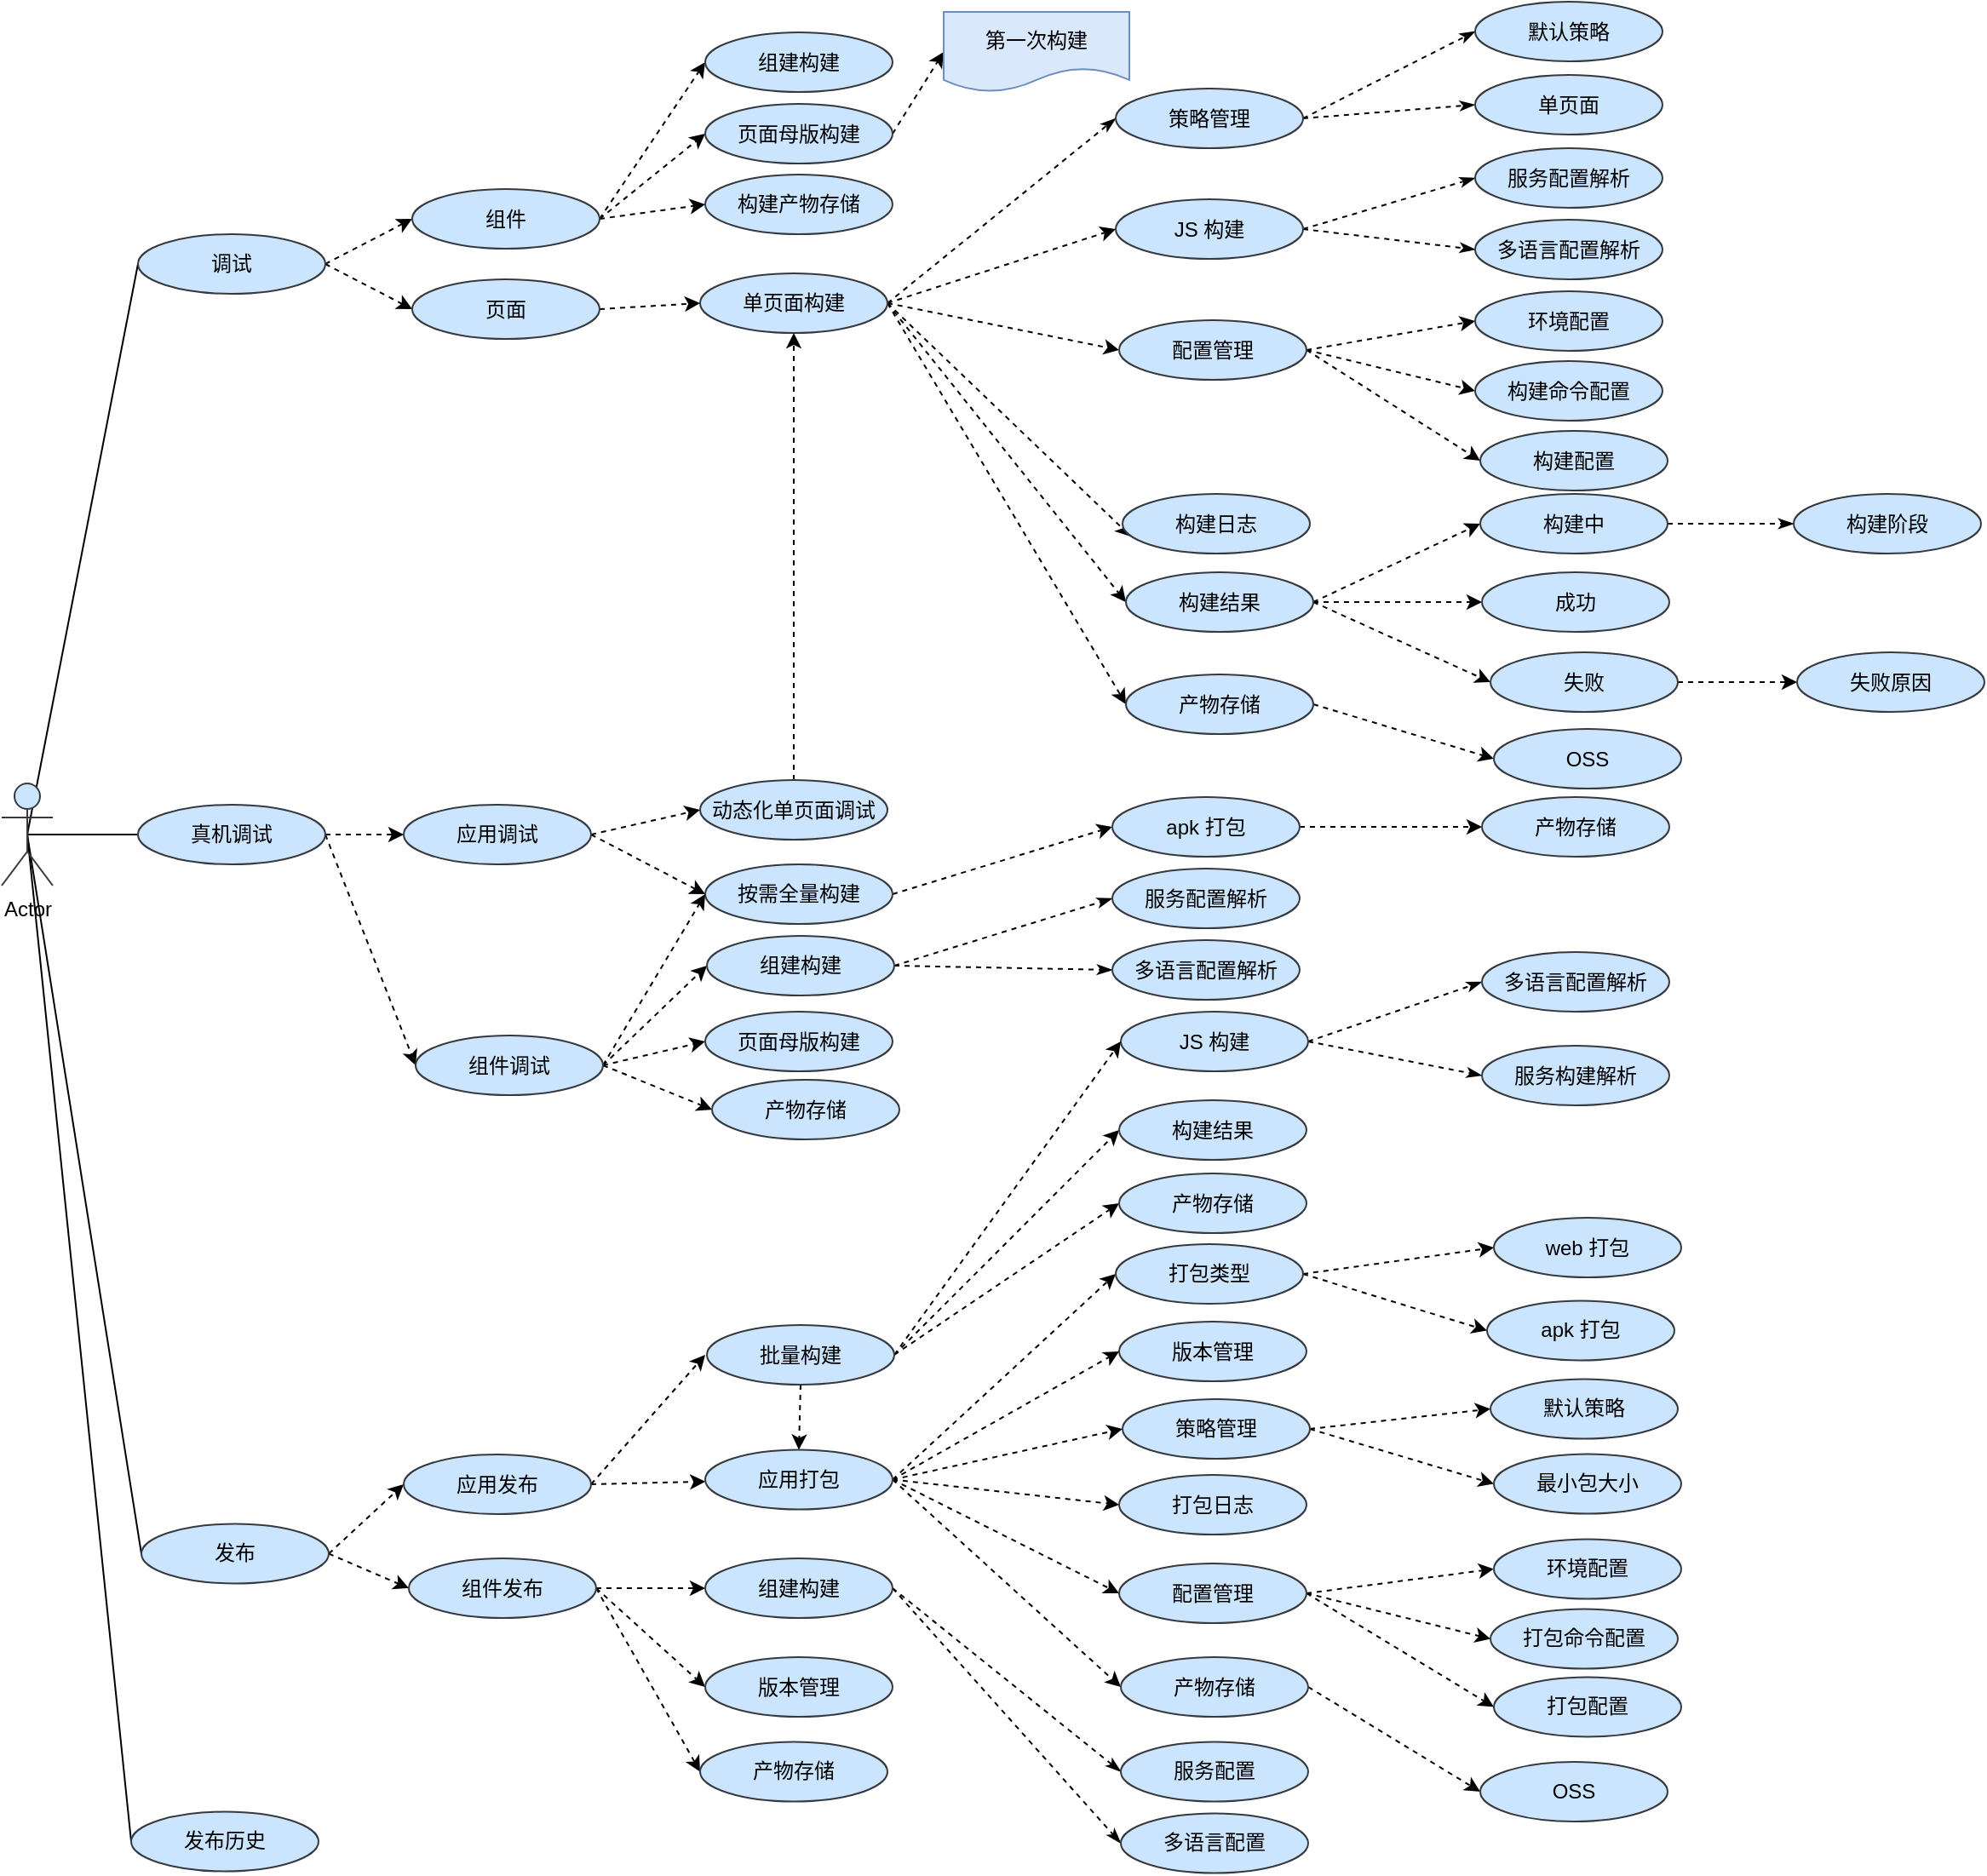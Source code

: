 <mxfile version="17.4.0" type="github"><diagram id="sBTsZtrUMH9tCvpC-zd2" name="Page-1"><mxGraphModel dx="2066" dy="1154" grid="1" gridSize="10" guides="1" tooltips="1" connect="1" arrows="1" fold="1" page="1" pageScale="1" pageWidth="2339" pageHeight="3300" math="0" shadow="0"><root><mxCell id="0"/><mxCell id="1" parent="0"/><mxCell id="zR7tav_z06zJbr-xWI6j-1" style="rounded=0;orthogonalLoop=1;jettySize=auto;html=1;exitX=0.5;exitY=0.5;exitDx=0;exitDy=0;exitPerimeter=0;entryX=0;entryY=0.5;entryDx=0;entryDy=0;endArrow=none;endFill=0;" edge="1" parent="1" source="zR7tav_z06zJbr-xWI6j-5" target="zR7tav_z06zJbr-xWI6j-8"><mxGeometry relative="1" as="geometry"/></mxCell><mxCell id="zR7tav_z06zJbr-xWI6j-2" style="rounded=0;orthogonalLoop=1;jettySize=auto;html=1;exitX=0.5;exitY=0.5;exitDx=0;exitDy=0;exitPerimeter=0;entryX=0;entryY=0.5;entryDx=0;entryDy=0;endArrow=none;endFill=0;" edge="1" parent="1" source="zR7tav_z06zJbr-xWI6j-5" target="zR7tav_z06zJbr-xWI6j-11"><mxGeometry relative="1" as="geometry"/></mxCell><mxCell id="zR7tav_z06zJbr-xWI6j-3" style="edgeStyle=orthogonalEdgeStyle;rounded=0;orthogonalLoop=1;jettySize=auto;html=1;exitX=0.5;exitY=0.5;exitDx=0;exitDy=0;exitPerimeter=0;entryX=0;entryY=0.5;entryDx=0;entryDy=0;endArrow=none;endFill=0;" edge="1" parent="1" source="zR7tav_z06zJbr-xWI6j-5" target="zR7tav_z06zJbr-xWI6j-14"><mxGeometry relative="1" as="geometry"/></mxCell><mxCell id="zR7tav_z06zJbr-xWI6j-4" style="edgeStyle=none;rounded=0;orthogonalLoop=1;jettySize=auto;html=1;exitX=0.5;exitY=0.5;exitDx=0;exitDy=0;exitPerimeter=0;entryX=0;entryY=0.5;entryDx=0;entryDy=0;endArrow=none;endFill=0;" edge="1" parent="1" source="zR7tav_z06zJbr-xWI6j-5" target="zR7tav_z06zJbr-xWI6j-64"><mxGeometry relative="1" as="geometry"/></mxCell><mxCell id="zR7tav_z06zJbr-xWI6j-5" value="Actor" style="shape=umlActor;verticalLabelPosition=bottom;verticalAlign=top;html=1;fillColor=#cce5ff;strokeColor=#36393d;" vertex="1" parent="1"><mxGeometry x="1804" y="474" width="30" height="60" as="geometry"/></mxCell><mxCell id="zR7tav_z06zJbr-xWI6j-6" style="edgeStyle=none;rounded=0;orthogonalLoop=1;jettySize=auto;html=1;exitX=1;exitY=0.5;exitDx=0;exitDy=0;entryX=0;entryY=0.5;entryDx=0;entryDy=0;dashed=1;" edge="1" parent="1" source="zR7tav_z06zJbr-xWI6j-8" target="zR7tav_z06zJbr-xWI6j-122"><mxGeometry relative="1" as="geometry"/></mxCell><mxCell id="zR7tav_z06zJbr-xWI6j-7" style="edgeStyle=none;rounded=0;orthogonalLoop=1;jettySize=auto;html=1;exitX=1;exitY=0.5;exitDx=0;exitDy=0;entryX=0;entryY=0.5;entryDx=0;entryDy=0;dashed=1;" edge="1" parent="1" source="zR7tav_z06zJbr-xWI6j-8" target="zR7tav_z06zJbr-xWI6j-124"><mxGeometry relative="1" as="geometry"/></mxCell><mxCell id="zR7tav_z06zJbr-xWI6j-8" value="调试" style="ellipse;whiteSpace=wrap;html=1;fillColor=#cce5ff;strokeColor=#36393d;" vertex="1" parent="1"><mxGeometry x="1884" y="151.5" width="110" height="35" as="geometry"/></mxCell><mxCell id="zR7tav_z06zJbr-xWI6j-9" style="edgeStyle=none;rounded=0;orthogonalLoop=1;jettySize=auto;html=1;exitX=1;exitY=0.5;exitDx=0;exitDy=0;entryX=0;entryY=0.5;entryDx=0;entryDy=0;dashed=1;" edge="1" parent="1" source="zR7tav_z06zJbr-xWI6j-11" target="zR7tav_z06zJbr-xWI6j-32"><mxGeometry relative="1" as="geometry"/></mxCell><mxCell id="zR7tav_z06zJbr-xWI6j-10" style="edgeStyle=none;rounded=0;orthogonalLoop=1;jettySize=auto;html=1;exitX=1;exitY=0.5;exitDx=0;exitDy=0;entryX=0;entryY=0.5;entryDx=0;entryDy=0;dashed=1;" edge="1" parent="1" source="zR7tav_z06zJbr-xWI6j-11" target="zR7tav_z06zJbr-xWI6j-70"><mxGeometry relative="1" as="geometry"/></mxCell><mxCell id="zR7tav_z06zJbr-xWI6j-11" value="发布" style="ellipse;whiteSpace=wrap;html=1;fillColor=#cce5ff;strokeColor=#36393d;" vertex="1" parent="1"><mxGeometry x="1886" y="908.75" width="110" height="35" as="geometry"/></mxCell><mxCell id="zR7tav_z06zJbr-xWI6j-12" value="" style="edgeStyle=none;rounded=0;orthogonalLoop=1;jettySize=auto;html=1;dashed=1;endArrow=classic;endFill=1;" edge="1" parent="1" source="zR7tav_z06zJbr-xWI6j-14" target="zR7tav_z06zJbr-xWI6j-101"><mxGeometry relative="1" as="geometry"/></mxCell><mxCell id="zR7tav_z06zJbr-xWI6j-13" style="edgeStyle=none;rounded=0;orthogonalLoop=1;jettySize=auto;html=1;exitX=1;exitY=0.5;exitDx=0;exitDy=0;entryX=0;entryY=0.5;entryDx=0;entryDy=0;dashed=1;endArrow=classic;endFill=1;" edge="1" parent="1" source="zR7tav_z06zJbr-xWI6j-14" target="zR7tav_z06zJbr-xWI6j-106"><mxGeometry relative="1" as="geometry"/></mxCell><mxCell id="zR7tav_z06zJbr-xWI6j-14" value="真机调试" style="ellipse;whiteSpace=wrap;html=1;fillColor=#cce5ff;strokeColor=#36393d;" vertex="1" parent="1"><mxGeometry x="1884" y="486.5" width="110" height="35" as="geometry"/></mxCell><mxCell id="zR7tav_z06zJbr-xWI6j-15" style="edgeStyle=none;rounded=0;orthogonalLoop=1;jettySize=auto;html=1;exitX=1;exitY=0.5;exitDx=0;exitDy=0;entryX=0;entryY=0.5;entryDx=0;entryDy=0;dashed=1;" edge="1" parent="1" source="zR7tav_z06zJbr-xWI6j-21" target="zR7tav_z06zJbr-xWI6j-24"><mxGeometry relative="1" as="geometry"/></mxCell><mxCell id="zR7tav_z06zJbr-xWI6j-16" style="edgeStyle=none;rounded=0;orthogonalLoop=1;jettySize=auto;html=1;exitX=1;exitY=0.5;exitDx=0;exitDy=0;entryX=0;entryY=0.5;entryDx=0;entryDy=0;dashed=1;" edge="1" parent="1" source="zR7tav_z06zJbr-xWI6j-21" target="zR7tav_z06zJbr-xWI6j-26"><mxGeometry relative="1" as="geometry"/></mxCell><mxCell id="zR7tav_z06zJbr-xWI6j-17" style="edgeStyle=none;rounded=0;orthogonalLoop=1;jettySize=auto;html=1;exitX=1;exitY=0.5;exitDx=0;exitDy=0;entryX=0;entryY=0.5;entryDx=0;entryDy=0;dashed=1;" edge="1" parent="1" source="zR7tav_z06zJbr-xWI6j-21" target="zR7tav_z06zJbr-xWI6j-40"><mxGeometry relative="1" as="geometry"/></mxCell><mxCell id="zR7tav_z06zJbr-xWI6j-18" style="edgeStyle=none;rounded=0;orthogonalLoop=1;jettySize=auto;html=1;exitX=1;exitY=0.5;exitDx=0;exitDy=0;entryX=0;entryY=0.5;entryDx=0;entryDy=0;dashed=1;" edge="1" parent="1" source="zR7tav_z06zJbr-xWI6j-21" target="zR7tav_z06zJbr-xWI6j-36"><mxGeometry relative="1" as="geometry"/></mxCell><mxCell id="zR7tav_z06zJbr-xWI6j-19" style="edgeStyle=none;rounded=0;orthogonalLoop=1;jettySize=auto;html=1;exitX=1;exitY=0.5;exitDx=0;exitDy=0;entryX=0.045;entryY=0.714;entryDx=0;entryDy=0;entryPerimeter=0;dashed=1;" edge="1" parent="1" source="zR7tav_z06zJbr-xWI6j-21" target="zR7tav_z06zJbr-xWI6j-41"><mxGeometry relative="1" as="geometry"/></mxCell><mxCell id="zR7tav_z06zJbr-xWI6j-20" style="edgeStyle=none;rounded=0;orthogonalLoop=1;jettySize=auto;html=1;exitX=1;exitY=0.5;exitDx=0;exitDy=0;entryX=0;entryY=0.5;entryDx=0;entryDy=0;dashed=1;endArrow=classicThin;endFill=1;" edge="1" parent="1" source="zR7tav_z06zJbr-xWI6j-21" target="zR7tav_z06zJbr-xWI6j-136"><mxGeometry relative="1" as="geometry"/></mxCell><mxCell id="zR7tav_z06zJbr-xWI6j-21" value="单页面构建" style="ellipse;whiteSpace=wrap;html=1;fillColor=#cce5ff;strokeColor=#36393d;" vertex="1" parent="1"><mxGeometry x="2214" y="174.5" width="110" height="35" as="geometry"/></mxCell><mxCell id="zR7tav_z06zJbr-xWI6j-22" style="edgeStyle=none;rounded=0;orthogonalLoop=1;jettySize=auto;html=1;exitX=1;exitY=0.5;exitDx=0;exitDy=0;entryX=0;entryY=0.5;entryDx=0;entryDy=0;dashed=1;endArrow=classicThin;endFill=1;" edge="1" parent="1" source="zR7tav_z06zJbr-xWI6j-24" target="zR7tav_z06zJbr-xWI6j-131"><mxGeometry relative="1" as="geometry"/></mxCell><mxCell id="zR7tav_z06zJbr-xWI6j-23" style="edgeStyle=none;rounded=0;orthogonalLoop=1;jettySize=auto;html=1;exitX=1;exitY=0.5;exitDx=0;exitDy=0;entryX=0;entryY=0.5;entryDx=0;entryDy=0;dashed=1;endArrow=classicThin;endFill=1;" edge="1" parent="1" source="zR7tav_z06zJbr-xWI6j-24" target="zR7tav_z06zJbr-xWI6j-118"><mxGeometry relative="1" as="geometry"/></mxCell><mxCell id="zR7tav_z06zJbr-xWI6j-24" value="JS 构建" style="ellipse;whiteSpace=wrap;html=1;fillColor=#cce5ff;strokeColor=#36393d;" vertex="1" parent="1"><mxGeometry x="2458" y="131" width="110" height="35" as="geometry"/></mxCell><mxCell id="zR7tav_z06zJbr-xWI6j-25" style="edgeStyle=none;rounded=0;orthogonalLoop=1;jettySize=auto;html=1;exitX=1;exitY=0.5;exitDx=0;exitDy=0;entryX=0;entryY=0.5;entryDx=0;entryDy=0;dashed=1;" edge="1" parent="1" source="zR7tav_z06zJbr-xWI6j-26" target="zR7tav_z06zJbr-xWI6j-95"><mxGeometry relative="1" as="geometry"/></mxCell><mxCell id="zR7tav_z06zJbr-xWI6j-26" value="产物存储" style="ellipse;whiteSpace=wrap;html=1;fillColor=#cce5ff;strokeColor=#36393d;" vertex="1" parent="1"><mxGeometry x="2464" y="410" width="110" height="35" as="geometry"/></mxCell><mxCell id="zR7tav_z06zJbr-xWI6j-27" style="edgeStyle=none;rounded=0;orthogonalLoop=1;jettySize=auto;html=1;exitX=1;exitY=0.5;exitDx=0;exitDy=0;entryX=0;entryY=0.5;entryDx=0;entryDy=0;dashed=1;endArrow=classicThin;endFill=1;" edge="1" parent="1" source="zR7tav_z06zJbr-xWI6j-29" target="zR7tav_z06zJbr-xWI6j-116"><mxGeometry relative="1" as="geometry"/></mxCell><mxCell id="zR7tav_z06zJbr-xWI6j-28" style="edgeStyle=none;rounded=0;orthogonalLoop=1;jettySize=auto;html=1;exitX=1;exitY=0.5;exitDx=0;exitDy=0;entryX=0;entryY=0.5;entryDx=0;entryDy=0;dashed=1;endArrow=classicThin;endFill=1;" edge="1" parent="1" source="zR7tav_z06zJbr-xWI6j-29" target="zR7tav_z06zJbr-xWI6j-132"><mxGeometry relative="1" as="geometry"/></mxCell><mxCell id="zR7tav_z06zJbr-xWI6j-29" value="JS 构建" style="ellipse;whiteSpace=wrap;html=1;fillColor=#cce5ff;strokeColor=#36393d;" vertex="1" parent="1"><mxGeometry x="2461" y="608" width="110" height="35" as="geometry"/></mxCell><mxCell id="zR7tav_z06zJbr-xWI6j-30" style="edgeStyle=none;rounded=0;orthogonalLoop=1;jettySize=auto;html=1;exitX=1;exitY=0.5;exitDx=0;exitDy=0;entryX=0;entryY=0.5;entryDx=0;entryDy=0;dashed=1;endArrow=classic;endFill=1;" edge="1" parent="1" source="zR7tav_z06zJbr-xWI6j-32"><mxGeometry relative="1" as="geometry"><mxPoint x="2217" y="809.5" as="targetPoint"/></mxGeometry></mxCell><mxCell id="zR7tav_z06zJbr-xWI6j-31" style="edgeStyle=none;rounded=0;orthogonalLoop=1;jettySize=auto;html=1;exitX=1;exitY=0.5;exitDx=0;exitDy=0;dashed=1;" edge="1" parent="1" source="zR7tav_z06zJbr-xWI6j-32" target="zR7tav_z06zJbr-xWI6j-77"><mxGeometry relative="1" as="geometry"/></mxCell><mxCell id="zR7tav_z06zJbr-xWI6j-32" value="应用发布" style="ellipse;whiteSpace=wrap;html=1;fillColor=#cce5ff;strokeColor=#36393d;" vertex="1" parent="1"><mxGeometry x="2040" y="868" width="110" height="35" as="geometry"/></mxCell><mxCell id="zR7tav_z06zJbr-xWI6j-33" style="edgeStyle=none;rounded=0;orthogonalLoop=1;jettySize=auto;html=1;exitX=1;exitY=0.5;exitDx=0;exitDy=0;entryX=0;entryY=0.5;entryDx=0;entryDy=0;dashed=1;" edge="1" parent="1" source="zR7tav_z06zJbr-xWI6j-36" target="zR7tav_z06zJbr-xWI6j-46"><mxGeometry relative="1" as="geometry"/></mxCell><mxCell id="zR7tav_z06zJbr-xWI6j-34" style="edgeStyle=none;rounded=0;orthogonalLoop=1;jettySize=auto;html=1;exitX=1;exitY=0.5;exitDx=0;exitDy=0;entryX=0;entryY=0.5;entryDx=0;entryDy=0;dashed=1;" edge="1" parent="1" source="zR7tav_z06zJbr-xWI6j-36" target="zR7tav_z06zJbr-xWI6j-47"><mxGeometry relative="1" as="geometry"/></mxCell><mxCell id="zR7tav_z06zJbr-xWI6j-35" style="edgeStyle=none;rounded=0;orthogonalLoop=1;jettySize=auto;html=1;exitX=1;exitY=0.5;exitDx=0;exitDy=0;entryX=0;entryY=0.5;entryDx=0;entryDy=0;dashed=1;" edge="1" parent="1" source="zR7tav_z06zJbr-xWI6j-36" target="zR7tav_z06zJbr-xWI6j-49"><mxGeometry relative="1" as="geometry"/></mxCell><mxCell id="zR7tav_z06zJbr-xWI6j-36" value="构建结果" style="ellipse;whiteSpace=wrap;html=1;fillColor=#cce5ff;strokeColor=#36393d;" vertex="1" parent="1"><mxGeometry x="2464" y="350" width="110" height="35" as="geometry"/></mxCell><mxCell id="zR7tav_z06zJbr-xWI6j-37" style="edgeStyle=none;rounded=0;orthogonalLoop=1;jettySize=auto;html=1;exitX=1;exitY=0.5;exitDx=0;exitDy=0;entryX=0;entryY=0.5;entryDx=0;entryDy=0;dashed=1;" edge="1" parent="1" source="zR7tav_z06zJbr-xWI6j-40" target="zR7tav_z06zJbr-xWI6j-42"><mxGeometry relative="1" as="geometry"/></mxCell><mxCell id="zR7tav_z06zJbr-xWI6j-38" style="edgeStyle=none;rounded=0;orthogonalLoop=1;jettySize=auto;html=1;exitX=1;exitY=0.5;exitDx=0;exitDy=0;dashed=1;entryX=0;entryY=0.5;entryDx=0;entryDy=0;" edge="1" parent="1" source="zR7tav_z06zJbr-xWI6j-40" target="zR7tav_z06zJbr-xWI6j-43"><mxGeometry relative="1" as="geometry"/></mxCell><mxCell id="zR7tav_z06zJbr-xWI6j-39" style="edgeStyle=none;rounded=0;orthogonalLoop=1;jettySize=auto;html=1;exitX=1;exitY=0.5;exitDx=0;exitDy=0;entryX=0;entryY=0.5;entryDx=0;entryDy=0;dashed=1;" edge="1" parent="1" source="zR7tav_z06zJbr-xWI6j-40" target="zR7tav_z06zJbr-xWI6j-44"><mxGeometry relative="1" as="geometry"/></mxCell><mxCell id="zR7tav_z06zJbr-xWI6j-40" value="配置管理" style="ellipse;whiteSpace=wrap;html=1;fillColor=#cce5ff;strokeColor=#36393d;" vertex="1" parent="1"><mxGeometry x="2460" y="202" width="110" height="35" as="geometry"/></mxCell><mxCell id="zR7tav_z06zJbr-xWI6j-41" value="构建日志" style="ellipse;whiteSpace=wrap;html=1;fillColor=#cce5ff;strokeColor=#36393d;" vertex="1" parent="1"><mxGeometry x="2462" y="304" width="110" height="35" as="geometry"/></mxCell><mxCell id="zR7tav_z06zJbr-xWI6j-42" value="环境配置" style="ellipse;whiteSpace=wrap;html=1;fillColor=#cce5ff;strokeColor=#36393d;" vertex="1" parent="1"><mxGeometry x="2669" y="185" width="110" height="35" as="geometry"/></mxCell><mxCell id="zR7tav_z06zJbr-xWI6j-43" value="构建命令配置" style="ellipse;whiteSpace=wrap;html=1;fillColor=#cce5ff;strokeColor=#36393d;" vertex="1" parent="1"><mxGeometry x="2669" y="226" width="110" height="35" as="geometry"/></mxCell><mxCell id="zR7tav_z06zJbr-xWI6j-44" value="构建配置" style="ellipse;whiteSpace=wrap;html=1;fillColor=#cce5ff;strokeColor=#36393d;" vertex="1" parent="1"><mxGeometry x="2672" y="267" width="110" height="35" as="geometry"/></mxCell><mxCell id="zR7tav_z06zJbr-xWI6j-45" style="edgeStyle=none;rounded=0;orthogonalLoop=1;jettySize=auto;html=1;exitX=1;exitY=0.5;exitDx=0;exitDy=0;dashed=1;endArrow=classicThin;endFill=1;entryX=0;entryY=0.5;entryDx=0;entryDy=0;" edge="1" parent="1" source="zR7tav_z06zJbr-xWI6j-46" target="zR7tav_z06zJbr-xWI6j-133"><mxGeometry relative="1" as="geometry"><mxPoint x="2859" y="322" as="targetPoint"/></mxGeometry></mxCell><mxCell id="zR7tav_z06zJbr-xWI6j-46" value="构建中" style="ellipse;whiteSpace=wrap;html=1;fillColor=#cce5ff;strokeColor=#36393d;" vertex="1" parent="1"><mxGeometry x="2672" y="304" width="110" height="35" as="geometry"/></mxCell><mxCell id="zR7tav_z06zJbr-xWI6j-47" value="成功" style="ellipse;whiteSpace=wrap;html=1;fillColor=#cce5ff;strokeColor=#36393d;" vertex="1" parent="1"><mxGeometry x="2673" y="350" width="110" height="35" as="geometry"/></mxCell><mxCell id="zR7tav_z06zJbr-xWI6j-48" value="" style="edgeStyle=none;rounded=0;orthogonalLoop=1;jettySize=auto;html=1;dashed=1;endArrow=classic;endFill=1;" edge="1" parent="1" source="zR7tav_z06zJbr-xWI6j-49" target="zR7tav_z06zJbr-xWI6j-50"><mxGeometry relative="1" as="geometry"/></mxCell><mxCell id="zR7tav_z06zJbr-xWI6j-49" value="失败" style="ellipse;whiteSpace=wrap;html=1;fillColor=#cce5ff;strokeColor=#36393d;" vertex="1" parent="1"><mxGeometry x="2678" y="397" width="110" height="35" as="geometry"/></mxCell><mxCell id="zR7tav_z06zJbr-xWI6j-50" value="失败原因" style="ellipse;whiteSpace=wrap;html=1;fillColor=#cce5ff;strokeColor=#36393d;" vertex="1" parent="1"><mxGeometry x="2858" y="397" width="110" height="35" as="geometry"/></mxCell><mxCell id="zR7tav_z06zJbr-xWI6j-51" value="版本管理" style="ellipse;whiteSpace=wrap;html=1;fillColor=#cce5ff;strokeColor=#36393d;" vertex="1" parent="1"><mxGeometry x="2460" y="790" width="110" height="35" as="geometry"/></mxCell><mxCell id="zR7tav_z06zJbr-xWI6j-52" style="edgeStyle=none;rounded=0;orthogonalLoop=1;jettySize=auto;html=1;exitX=1;exitY=0.5;exitDx=0;exitDy=0;entryX=0;entryY=0.5;entryDx=0;entryDy=0;dashed=1;endArrow=classic;endFill=1;" edge="1" parent="1" source="zR7tav_z06zJbr-xWI6j-54" target="zR7tav_z06zJbr-xWI6j-55"><mxGeometry relative="1" as="geometry"/></mxCell><mxCell id="zR7tav_z06zJbr-xWI6j-53" style="edgeStyle=none;rounded=0;orthogonalLoop=1;jettySize=auto;html=1;exitX=1;exitY=0.5;exitDx=0;exitDy=0;entryX=0;entryY=0.5;entryDx=0;entryDy=0;dashed=1;endArrow=classic;endFill=1;" edge="1" parent="1" source="zR7tav_z06zJbr-xWI6j-54" target="zR7tav_z06zJbr-xWI6j-56"><mxGeometry relative="1" as="geometry"/></mxCell><mxCell id="zR7tav_z06zJbr-xWI6j-54" value="策略管理" style="ellipse;whiteSpace=wrap;html=1;fillColor=#cce5ff;strokeColor=#36393d;" vertex="1" parent="1"><mxGeometry x="2462" y="835.5" width="110" height="35" as="geometry"/></mxCell><mxCell id="zR7tav_z06zJbr-xWI6j-55" value="默认策略" style="ellipse;whiteSpace=wrap;html=1;fillColor=#cce5ff;strokeColor=#36393d;" vertex="1" parent="1"><mxGeometry x="2678" y="823.75" width="110" height="35" as="geometry"/></mxCell><mxCell id="zR7tav_z06zJbr-xWI6j-56" value="最小包大小" style="ellipse;whiteSpace=wrap;html=1;fillColor=#cce5ff;strokeColor=#36393d;" vertex="1" parent="1"><mxGeometry x="2680" y="867.75" width="110" height="35" as="geometry"/></mxCell><mxCell id="zR7tav_z06zJbr-xWI6j-57" style="edgeStyle=none;rounded=0;orthogonalLoop=1;jettySize=auto;html=1;exitX=1;exitY=0.5;exitDx=0;exitDy=0;entryX=0;entryY=0.5;entryDx=0;entryDy=0;dashed=1;endArrow=classic;endFill=1;" edge="1" parent="1" source="zR7tav_z06zJbr-xWI6j-60" target="zR7tav_z06zJbr-xWI6j-61"><mxGeometry relative="1" as="geometry"/></mxCell><mxCell id="zR7tav_z06zJbr-xWI6j-58" style="edgeStyle=none;rounded=0;orthogonalLoop=1;jettySize=auto;html=1;exitX=1;exitY=0.5;exitDx=0;exitDy=0;entryX=0;entryY=0.5;entryDx=0;entryDy=0;dashed=1;endArrow=classic;endFill=1;" edge="1" parent="1" source="zR7tav_z06zJbr-xWI6j-60" target="zR7tav_z06zJbr-xWI6j-62"><mxGeometry relative="1" as="geometry"/></mxCell><mxCell id="zR7tav_z06zJbr-xWI6j-59" style="edgeStyle=none;rounded=0;orthogonalLoop=1;jettySize=auto;html=1;exitX=1;exitY=0.5;exitDx=0;exitDy=0;entryX=0;entryY=0.5;entryDx=0;entryDy=0;dashed=1;endArrow=classic;endFill=1;" edge="1" parent="1" source="zR7tav_z06zJbr-xWI6j-60" target="zR7tav_z06zJbr-xWI6j-63"><mxGeometry relative="1" as="geometry"/></mxCell><mxCell id="zR7tav_z06zJbr-xWI6j-60" value="配置管理" style="ellipse;whiteSpace=wrap;html=1;fillColor=#cce5ff;strokeColor=#36393d;" vertex="1" parent="1"><mxGeometry x="2460" y="932" width="110" height="35" as="geometry"/></mxCell><mxCell id="zR7tav_z06zJbr-xWI6j-61" value="环境配置" style="ellipse;whiteSpace=wrap;html=1;fillColor=#cce5ff;strokeColor=#36393d;" vertex="1" parent="1"><mxGeometry x="2680" y="917.75" width="110" height="35" as="geometry"/></mxCell><mxCell id="zR7tav_z06zJbr-xWI6j-62" value="打包命令配置" style="ellipse;whiteSpace=wrap;html=1;fillColor=#cce5ff;strokeColor=#36393d;" vertex="1" parent="1"><mxGeometry x="2678" y="958.75" width="110" height="35" as="geometry"/></mxCell><mxCell id="zR7tav_z06zJbr-xWI6j-63" value="打包配置" style="ellipse;whiteSpace=wrap;html=1;fillColor=#cce5ff;strokeColor=#36393d;" vertex="1" parent="1"><mxGeometry x="2680" y="998.75" width="110" height="35" as="geometry"/></mxCell><mxCell id="zR7tav_z06zJbr-xWI6j-64" value="发布历史" style="ellipse;whiteSpace=wrap;html=1;fillColor=#cce5ff;strokeColor=#36393d;" vertex="1" parent="1"><mxGeometry x="1880" y="1077.75" width="110" height="35" as="geometry"/></mxCell><mxCell id="zR7tav_z06zJbr-xWI6j-65" style="edgeStyle=none;rounded=0;orthogonalLoop=1;jettySize=auto;html=1;exitX=0.5;exitY=0;exitDx=0;exitDy=0;entryX=0.5;entryY=1;entryDx=0;entryDy=0;dashed=1;endArrow=classic;endFill=1;" edge="1" parent="1" source="zR7tav_z06zJbr-xWI6j-66" target="zR7tav_z06zJbr-xWI6j-21"><mxGeometry relative="1" as="geometry"/></mxCell><mxCell id="zR7tav_z06zJbr-xWI6j-66" value="动态化单页面调试" style="ellipse;whiteSpace=wrap;html=1;fillColor=#cce5ff;strokeColor=#36393d;" vertex="1" parent="1"><mxGeometry x="2214" y="472" width="110" height="35" as="geometry"/></mxCell><mxCell id="zR7tav_z06zJbr-xWI6j-67" style="edgeStyle=none;rounded=0;orthogonalLoop=1;jettySize=auto;html=1;exitX=1;exitY=0.5;exitDx=0;exitDy=0;entryX=0;entryY=0.5;entryDx=0;entryDy=0;dashed=1;endArrow=classic;endFill=1;" edge="1" parent="1" source="zR7tav_z06zJbr-xWI6j-70" target="zR7tav_z06zJbr-xWI6j-113"><mxGeometry relative="1" as="geometry"/></mxCell><mxCell id="zR7tav_z06zJbr-xWI6j-68" style="edgeStyle=none;rounded=0;orthogonalLoop=1;jettySize=auto;html=1;exitX=1;exitY=0.5;exitDx=0;exitDy=0;entryX=0;entryY=0.5;entryDx=0;entryDy=0;dashed=1;endArrow=classic;endFill=1;" edge="1" parent="1" source="zR7tav_z06zJbr-xWI6j-70" target="zR7tav_z06zJbr-xWI6j-114"><mxGeometry relative="1" as="geometry"/></mxCell><mxCell id="zR7tav_z06zJbr-xWI6j-69" style="edgeStyle=none;rounded=0;orthogonalLoop=1;jettySize=auto;html=1;exitX=1;exitY=0.5;exitDx=0;exitDy=0;entryX=0;entryY=0.5;entryDx=0;entryDy=0;dashed=1;endArrow=classic;endFill=1;" edge="1" parent="1" source="zR7tav_z06zJbr-xWI6j-70" target="zR7tav_z06zJbr-xWI6j-115"><mxGeometry relative="1" as="geometry"/></mxCell><mxCell id="zR7tav_z06zJbr-xWI6j-70" value="组件发布" style="ellipse;whiteSpace=wrap;html=1;fillColor=#cce5ff;strokeColor=#36393d;" vertex="1" parent="1"><mxGeometry x="2043" y="929" width="110" height="35" as="geometry"/></mxCell><mxCell id="zR7tav_z06zJbr-xWI6j-71" style="edgeStyle=none;rounded=0;orthogonalLoop=1;jettySize=auto;html=1;exitX=1;exitY=0.5;exitDx=0;exitDy=0;entryX=0;entryY=0.5;entryDx=0;entryDy=0;dashed=1;" edge="1" parent="1" source="zR7tav_z06zJbr-xWI6j-77" target="zR7tav_z06zJbr-xWI6j-80"><mxGeometry relative="1" as="geometry"/></mxCell><mxCell id="zR7tav_z06zJbr-xWI6j-72" style="edgeStyle=none;rounded=0;orthogonalLoop=1;jettySize=auto;html=1;exitX=1;exitY=0.5;exitDx=0;exitDy=0;entryX=0;entryY=0.5;entryDx=0;entryDy=0;dashed=1;" edge="1" parent="1" source="zR7tav_z06zJbr-xWI6j-77" target="zR7tav_z06zJbr-xWI6j-51"><mxGeometry relative="1" as="geometry"/></mxCell><mxCell id="zR7tav_z06zJbr-xWI6j-73" style="edgeStyle=none;rounded=0;orthogonalLoop=1;jettySize=auto;html=1;exitX=1;exitY=0.5;exitDx=0;exitDy=0;entryX=0;entryY=0.5;entryDx=0;entryDy=0;dashed=1;" edge="1" parent="1" source="zR7tav_z06zJbr-xWI6j-77" target="zR7tav_z06zJbr-xWI6j-54"><mxGeometry relative="1" as="geometry"/></mxCell><mxCell id="zR7tav_z06zJbr-xWI6j-74" style="edgeStyle=none;rounded=0;orthogonalLoop=1;jettySize=auto;html=1;exitX=1;exitY=0.5;exitDx=0;exitDy=0;entryX=0;entryY=0.5;entryDx=0;entryDy=0;dashed=1;" edge="1" parent="1" source="zR7tav_z06zJbr-xWI6j-77" target="zR7tav_z06zJbr-xWI6j-60"><mxGeometry relative="1" as="geometry"/></mxCell><mxCell id="zR7tav_z06zJbr-xWI6j-75" style="edgeStyle=none;rounded=0;orthogonalLoop=1;jettySize=auto;html=1;exitX=1;exitY=0.5;exitDx=0;exitDy=0;entryX=0;entryY=0.5;entryDx=0;entryDy=0;dashed=1;" edge="1" parent="1" source="zR7tav_z06zJbr-xWI6j-77" target="zR7tav_z06zJbr-xWI6j-94"><mxGeometry relative="1" as="geometry"/></mxCell><mxCell id="zR7tav_z06zJbr-xWI6j-76" style="edgeStyle=none;rounded=0;orthogonalLoop=1;jettySize=auto;html=1;exitX=1;exitY=0.5;exitDx=0;exitDy=0;entryX=0;entryY=0.5;entryDx=0;entryDy=0;endArrow=classic;endFill=1;dashed=1;" edge="1" parent="1" source="zR7tav_z06zJbr-xWI6j-77" target="zR7tav_z06zJbr-xWI6j-97"><mxGeometry relative="1" as="geometry"/></mxCell><mxCell id="zR7tav_z06zJbr-xWI6j-77" value="应用打包" style="ellipse;whiteSpace=wrap;html=1;fillColor=#cce5ff;strokeColor=#36393d;" vertex="1" parent="1"><mxGeometry x="2217" y="865.25" width="110" height="35" as="geometry"/></mxCell><mxCell id="zR7tav_z06zJbr-xWI6j-78" style="edgeStyle=none;rounded=0;orthogonalLoop=1;jettySize=auto;html=1;exitX=1;exitY=0.5;exitDx=0;exitDy=0;entryX=0;entryY=0.5;entryDx=0;entryDy=0;dashed=1;" edge="1" parent="1" source="zR7tav_z06zJbr-xWI6j-80" target="zR7tav_z06zJbr-xWI6j-81"><mxGeometry relative="1" as="geometry"/></mxCell><mxCell id="zR7tav_z06zJbr-xWI6j-79" style="edgeStyle=none;rounded=0;orthogonalLoop=1;jettySize=auto;html=1;exitX=1;exitY=0.5;exitDx=0;exitDy=0;entryX=0;entryY=0.5;entryDx=0;entryDy=0;dashed=1;" edge="1" parent="1" source="zR7tav_z06zJbr-xWI6j-80" target="zR7tav_z06zJbr-xWI6j-82"><mxGeometry relative="1" as="geometry"/></mxCell><mxCell id="zR7tav_z06zJbr-xWI6j-80" value="打包类型" style="ellipse;whiteSpace=wrap;html=1;fillColor=#cce5ff;strokeColor=#36393d;" vertex="1" parent="1"><mxGeometry x="2458" y="744.5" width="110" height="35" as="geometry"/></mxCell><mxCell id="zR7tav_z06zJbr-xWI6j-81" value="web 打包" style="ellipse;whiteSpace=wrap;html=1;fillColor=#cce5ff;strokeColor=#36393d;" vertex="1" parent="1"><mxGeometry x="2680" y="729" width="110" height="35" as="geometry"/></mxCell><mxCell id="zR7tav_z06zJbr-xWI6j-82" value="apk 打包" style="ellipse;whiteSpace=wrap;html=1;fillColor=#cce5ff;strokeColor=#36393d;" vertex="1" parent="1"><mxGeometry x="2676" y="777.75" width="110" height="35" as="geometry"/></mxCell><mxCell id="zR7tav_z06zJbr-xWI6j-83" style="edgeStyle=none;rounded=0;orthogonalLoop=1;jettySize=auto;html=1;exitX=1;exitY=0.5;exitDx=0;exitDy=0;entryX=0;entryY=0.5;entryDx=0;entryDy=0;dashed=1;" edge="1" parent="1" source="zR7tav_z06zJbr-xWI6j-84" target="zR7tav_z06zJbr-xWI6j-91"><mxGeometry relative="1" as="geometry"/></mxCell><mxCell id="zR7tav_z06zJbr-xWI6j-84" value="按需全量构建" style="ellipse;whiteSpace=wrap;html=1;fillColor=#cce5ff;strokeColor=#36393d;" vertex="1" parent="1"><mxGeometry x="2217" y="521.5" width="110" height="35" as="geometry"/></mxCell><mxCell id="zR7tav_z06zJbr-xWI6j-85" style="edgeStyle=none;rounded=0;orthogonalLoop=1;jettySize=auto;html=1;exitX=1;exitY=0.5;exitDx=0;exitDy=0;entryX=0;entryY=0.5;entryDx=0;entryDy=0;dashed=1;" edge="1" parent="1" source="zR7tav_z06zJbr-xWI6j-89" target="zR7tav_z06zJbr-xWI6j-29"><mxGeometry relative="1" as="geometry"/></mxCell><mxCell id="zR7tav_z06zJbr-xWI6j-86" style="edgeStyle=none;rounded=0;orthogonalLoop=1;jettySize=auto;html=1;exitX=1;exitY=0.5;exitDx=0;exitDy=0;entryX=0;entryY=0.5;entryDx=0;entryDy=0;dashed=1;endArrow=classic;endFill=1;" edge="1" parent="1" source="zR7tav_z06zJbr-xWI6j-89" target="zR7tav_z06zJbr-xWI6j-98"><mxGeometry relative="1" as="geometry"/></mxCell><mxCell id="zR7tav_z06zJbr-xWI6j-87" style="edgeStyle=none;rounded=0;orthogonalLoop=1;jettySize=auto;html=1;exitX=1;exitY=0.5;exitDx=0;exitDy=0;entryX=0;entryY=0.5;entryDx=0;entryDy=0;dashed=1;endArrow=classic;endFill=1;" edge="1" parent="1" source="zR7tav_z06zJbr-xWI6j-89" target="zR7tav_z06zJbr-xWI6j-117"><mxGeometry relative="1" as="geometry"/></mxCell><mxCell id="zR7tav_z06zJbr-xWI6j-88" style="edgeStyle=none;rounded=0;orthogonalLoop=1;jettySize=auto;html=1;exitX=0.5;exitY=1;exitDx=0;exitDy=0;entryX=0.5;entryY=0;entryDx=0;entryDy=0;dashed=1;" edge="1" parent="1" source="zR7tav_z06zJbr-xWI6j-89" target="zR7tav_z06zJbr-xWI6j-77"><mxGeometry relative="1" as="geometry"/></mxCell><mxCell id="zR7tav_z06zJbr-xWI6j-89" value="批量构建" style="ellipse;whiteSpace=wrap;html=1;fillColor=#cce5ff;strokeColor=#36393d;" vertex="1" parent="1"><mxGeometry x="2218" y="792" width="110" height="35" as="geometry"/></mxCell><mxCell id="zR7tav_z06zJbr-xWI6j-90" style="edgeStyle=none;rounded=0;orthogonalLoop=1;jettySize=auto;html=1;exitX=1;exitY=0.5;exitDx=0;exitDy=0;entryX=0;entryY=0.5;entryDx=0;entryDy=0;dashed=1;" edge="1" parent="1" source="zR7tav_z06zJbr-xWI6j-91" target="zR7tav_z06zJbr-xWI6j-92"><mxGeometry relative="1" as="geometry"/></mxCell><mxCell id="zR7tav_z06zJbr-xWI6j-91" value="apk 打包" style="ellipse;whiteSpace=wrap;html=1;fillColor=#cce5ff;strokeColor=#36393d;" vertex="1" parent="1"><mxGeometry x="2456" y="482" width="110" height="35" as="geometry"/></mxCell><mxCell id="zR7tav_z06zJbr-xWI6j-92" value="产物存储" style="ellipse;whiteSpace=wrap;html=1;fillColor=#cce5ff;strokeColor=#36393d;" vertex="1" parent="1"><mxGeometry x="2673" y="482" width="110" height="35" as="geometry"/></mxCell><mxCell id="zR7tav_z06zJbr-xWI6j-93" style="edgeStyle=none;rounded=0;orthogonalLoop=1;jettySize=auto;html=1;exitX=1;exitY=0.5;exitDx=0;exitDy=0;entryX=0;entryY=0.5;entryDx=0;entryDy=0;dashed=1;endArrow=classic;endFill=1;" edge="1" parent="1" source="zR7tav_z06zJbr-xWI6j-94" target="zR7tav_z06zJbr-xWI6j-96"><mxGeometry relative="1" as="geometry"/></mxCell><mxCell id="zR7tav_z06zJbr-xWI6j-94" value="产物存储" style="ellipse;whiteSpace=wrap;html=1;fillColor=#cce5ff;strokeColor=#36393d;" vertex="1" parent="1"><mxGeometry x="2461" y="987" width="110" height="35" as="geometry"/></mxCell><mxCell id="zR7tav_z06zJbr-xWI6j-95" value="OSS" style="ellipse;whiteSpace=wrap;html=1;fillColor=#cce5ff;strokeColor=#36393d;" vertex="1" parent="1"><mxGeometry x="2680" y="442" width="110" height="35" as="geometry"/></mxCell><mxCell id="zR7tav_z06zJbr-xWI6j-96" value="OSS" style="ellipse;whiteSpace=wrap;html=1;fillColor=#cce5ff;strokeColor=#36393d;" vertex="1" parent="1"><mxGeometry x="2672" y="1048.5" width="110" height="35" as="geometry"/></mxCell><mxCell id="zR7tav_z06zJbr-xWI6j-97" value="打包日志" style="ellipse;whiteSpace=wrap;html=1;fillColor=#cce5ff;strokeColor=#36393d;" vertex="1" parent="1"><mxGeometry x="2460" y="880" width="110" height="35" as="geometry"/></mxCell><mxCell id="zR7tav_z06zJbr-xWI6j-98" value="产物存储" style="ellipse;whiteSpace=wrap;html=1;fillColor=#cce5ff;strokeColor=#36393d;" vertex="1" parent="1"><mxGeometry x="2460" y="703" width="110" height="35" as="geometry"/></mxCell><mxCell id="zR7tav_z06zJbr-xWI6j-99" style="edgeStyle=none;rounded=0;orthogonalLoop=1;jettySize=auto;html=1;exitX=1;exitY=0.5;exitDx=0;exitDy=0;entryX=0;entryY=0.5;entryDx=0;entryDy=0;dashed=1;endArrow=classic;endFill=1;" edge="1" parent="1" source="zR7tav_z06zJbr-xWI6j-101" target="zR7tav_z06zJbr-xWI6j-66"><mxGeometry relative="1" as="geometry"/></mxCell><mxCell id="zR7tav_z06zJbr-xWI6j-100" style="edgeStyle=none;rounded=0;orthogonalLoop=1;jettySize=auto;html=1;exitX=1;exitY=0.5;exitDx=0;exitDy=0;entryX=0;entryY=0.5;entryDx=0;entryDy=0;dashed=1;endArrow=classic;endFill=1;" edge="1" parent="1" source="zR7tav_z06zJbr-xWI6j-101" target="zR7tav_z06zJbr-xWI6j-84"><mxGeometry relative="1" as="geometry"/></mxCell><mxCell id="zR7tav_z06zJbr-xWI6j-101" value="应用调试" style="ellipse;whiteSpace=wrap;html=1;fillColor=#cce5ff;strokeColor=#36393d;" vertex="1" parent="1"><mxGeometry x="2040" y="486.5" width="110" height="35" as="geometry"/></mxCell><mxCell id="zR7tav_z06zJbr-xWI6j-102" style="edgeStyle=none;rounded=0;orthogonalLoop=1;jettySize=auto;html=1;exitX=1;exitY=0.5;exitDx=0;exitDy=0;entryX=0;entryY=0.5;entryDx=0;entryDy=0;dashed=1;endArrow=classic;endFill=1;" edge="1" parent="1" source="zR7tav_z06zJbr-xWI6j-106" target="zR7tav_z06zJbr-xWI6j-109"><mxGeometry relative="1" as="geometry"/></mxCell><mxCell id="zR7tav_z06zJbr-xWI6j-103" style="edgeStyle=none;rounded=0;orthogonalLoop=1;jettySize=auto;html=1;exitX=1;exitY=0.5;exitDx=0;exitDy=0;entryX=0;entryY=0.5;entryDx=0;entryDy=0;dashed=1;endArrow=classic;endFill=1;" edge="1" parent="1" source="zR7tav_z06zJbr-xWI6j-106" target="zR7tav_z06zJbr-xWI6j-110"><mxGeometry relative="1" as="geometry"/></mxCell><mxCell id="zR7tav_z06zJbr-xWI6j-104" style="edgeStyle=none;rounded=0;orthogonalLoop=1;jettySize=auto;html=1;exitX=1;exitY=0.5;exitDx=0;exitDy=0;entryX=0;entryY=0.5;entryDx=0;entryDy=0;dashed=1;" edge="1" parent="1" source="zR7tav_z06zJbr-xWI6j-106" target="zR7tav_z06zJbr-xWI6j-84"><mxGeometry relative="1" as="geometry"/></mxCell><mxCell id="zR7tav_z06zJbr-xWI6j-105" style="edgeStyle=none;rounded=0;orthogonalLoop=1;jettySize=auto;html=1;exitX=1;exitY=0.5;exitDx=0;exitDy=0;entryX=0;entryY=0.5;entryDx=0;entryDy=0;dashed=1;" edge="1" parent="1" source="zR7tav_z06zJbr-xWI6j-106" target="zR7tav_z06zJbr-xWI6j-129"><mxGeometry relative="1" as="geometry"/></mxCell><mxCell id="zR7tav_z06zJbr-xWI6j-106" value="组件调试" style="ellipse;whiteSpace=wrap;html=1;fillColor=#cce5ff;strokeColor=#36393d;" vertex="1" parent="1"><mxGeometry x="2047" y="622" width="110" height="35" as="geometry"/></mxCell><mxCell id="zR7tav_z06zJbr-xWI6j-107" style="edgeStyle=none;rounded=0;orthogonalLoop=1;jettySize=auto;html=1;exitX=1;exitY=0.5;exitDx=0;exitDy=0;entryX=0;entryY=0.5;entryDx=0;entryDy=0;dashed=1;endArrow=classicThin;endFill=1;" edge="1" parent="1" source="zR7tav_z06zJbr-xWI6j-109" target="zR7tav_z06zJbr-xWI6j-140"><mxGeometry relative="1" as="geometry"/></mxCell><mxCell id="zR7tav_z06zJbr-xWI6j-108" style="edgeStyle=none;rounded=0;orthogonalLoop=1;jettySize=auto;html=1;exitX=1;exitY=0.5;exitDx=0;exitDy=0;entryX=0;entryY=0.5;entryDx=0;entryDy=0;dashed=1;endArrow=classicThin;endFill=1;" edge="1" parent="1" source="zR7tav_z06zJbr-xWI6j-109" target="zR7tav_z06zJbr-xWI6j-139"><mxGeometry relative="1" as="geometry"/></mxCell><mxCell id="zR7tav_z06zJbr-xWI6j-109" value="组建构建" style="ellipse;whiteSpace=wrap;html=1;fillColor=#cce5ff;strokeColor=#36393d;" vertex="1" parent="1"><mxGeometry x="2218" y="563.5" width="110" height="35" as="geometry"/></mxCell><mxCell id="zR7tav_z06zJbr-xWI6j-110" value="产物存储" style="ellipse;whiteSpace=wrap;html=1;fillColor=#cce5ff;strokeColor=#36393d;" vertex="1" parent="1"><mxGeometry x="2221" y="648" width="110" height="35" as="geometry"/></mxCell><mxCell id="zR7tav_z06zJbr-xWI6j-111" style="edgeStyle=none;rounded=0;orthogonalLoop=1;jettySize=auto;html=1;exitX=1;exitY=0.5;exitDx=0;exitDy=0;entryX=0;entryY=0.5;entryDx=0;entryDy=0;dashed=1;endArrow=classicThin;endFill=1;" edge="1" parent="1" source="zR7tav_z06zJbr-xWI6j-113" target="zR7tav_z06zJbr-xWI6j-142"><mxGeometry relative="1" as="geometry"/></mxCell><mxCell id="zR7tav_z06zJbr-xWI6j-112" style="edgeStyle=none;rounded=0;orthogonalLoop=1;jettySize=auto;html=1;exitX=1;exitY=0.5;exitDx=0;exitDy=0;entryX=0;entryY=0.5;entryDx=0;entryDy=0;dashed=1;endArrow=classicThin;endFill=1;" edge="1" parent="1" source="zR7tav_z06zJbr-xWI6j-113" target="zR7tav_z06zJbr-xWI6j-141"><mxGeometry relative="1" as="geometry"/></mxCell><mxCell id="zR7tav_z06zJbr-xWI6j-113" value="组建构建" style="ellipse;whiteSpace=wrap;html=1;fillColor=#cce5ff;strokeColor=#36393d;" vertex="1" parent="1"><mxGeometry x="2217" y="929" width="110" height="35" as="geometry"/></mxCell><mxCell id="zR7tav_z06zJbr-xWI6j-114" value="产物存储" style="ellipse;whiteSpace=wrap;html=1;fillColor=#cce5ff;strokeColor=#36393d;" vertex="1" parent="1"><mxGeometry x="2214" y="1036.75" width="110" height="35" as="geometry"/></mxCell><mxCell id="zR7tav_z06zJbr-xWI6j-115" value="版本管理" style="ellipse;whiteSpace=wrap;html=1;fillColor=#cce5ff;strokeColor=#36393d;" vertex="1" parent="1"><mxGeometry x="2217" y="987" width="110" height="35" as="geometry"/></mxCell><mxCell id="zR7tav_z06zJbr-xWI6j-116" value="多语言配置解析" style="ellipse;whiteSpace=wrap;html=1;fillColor=#cce5ff;strokeColor=#36393d;" vertex="1" parent="1"><mxGeometry x="2673" y="573" width="110" height="35" as="geometry"/></mxCell><mxCell id="zR7tav_z06zJbr-xWI6j-117" value="构建结果" style="ellipse;whiteSpace=wrap;html=1;fillColor=#cce5ff;strokeColor=#36393d;" vertex="1" parent="1"><mxGeometry x="2460" y="660" width="110" height="35" as="geometry"/></mxCell><mxCell id="zR7tav_z06zJbr-xWI6j-118" value="多语言配置解析" style="ellipse;whiteSpace=wrap;html=1;fillColor=#cce5ff;strokeColor=#36393d;" vertex="1" parent="1"><mxGeometry x="2669" y="143" width="110" height="35" as="geometry"/></mxCell><mxCell id="zR7tav_z06zJbr-xWI6j-119" style="edgeStyle=none;rounded=0;orthogonalLoop=1;jettySize=auto;html=1;exitX=1;exitY=0.5;exitDx=0;exitDy=0;entryX=0;entryY=0.5;entryDx=0;entryDy=0;dashed=1;" edge="1" parent="1" source="zR7tav_z06zJbr-xWI6j-122" target="zR7tav_z06zJbr-xWI6j-125"><mxGeometry relative="1" as="geometry"/></mxCell><mxCell id="zR7tav_z06zJbr-xWI6j-120" style="edgeStyle=none;rounded=0;orthogonalLoop=1;jettySize=auto;html=1;exitX=1;exitY=0.5;exitDx=0;exitDy=0;entryX=0;entryY=0.5;entryDx=0;entryDy=0;dashed=1;" edge="1" parent="1" source="zR7tav_z06zJbr-xWI6j-122" target="zR7tav_z06zJbr-xWI6j-127"><mxGeometry relative="1" as="geometry"/></mxCell><mxCell id="zR7tav_z06zJbr-xWI6j-121" style="edgeStyle=none;rounded=0;orthogonalLoop=1;jettySize=auto;html=1;exitX=1;exitY=0.5;exitDx=0;exitDy=0;entryX=0;entryY=0.5;entryDx=0;entryDy=0;dashed=1;" edge="1" parent="1" source="zR7tav_z06zJbr-xWI6j-122" target="zR7tav_z06zJbr-xWI6j-128"><mxGeometry relative="1" as="geometry"/></mxCell><mxCell id="zR7tav_z06zJbr-xWI6j-122" value="组件" style="ellipse;whiteSpace=wrap;html=1;fillColor=#cce5ff;strokeColor=#36393d;" vertex="1" parent="1"><mxGeometry x="2045" y="125" width="110" height="35" as="geometry"/></mxCell><mxCell id="zR7tav_z06zJbr-xWI6j-123" style="edgeStyle=none;rounded=0;orthogonalLoop=1;jettySize=auto;html=1;exitX=1;exitY=0.5;exitDx=0;exitDy=0;entryX=0;entryY=0.5;entryDx=0;entryDy=0;dashed=1;" edge="1" parent="1" source="zR7tav_z06zJbr-xWI6j-124" target="zR7tav_z06zJbr-xWI6j-21"><mxGeometry relative="1" as="geometry"/></mxCell><mxCell id="zR7tav_z06zJbr-xWI6j-124" value="页面" style="ellipse;whiteSpace=wrap;html=1;fillColor=#cce5ff;strokeColor=#36393d;" vertex="1" parent="1"><mxGeometry x="2045" y="178" width="110" height="35" as="geometry"/></mxCell><mxCell id="zR7tav_z06zJbr-xWI6j-125" value="组建构建" style="ellipse;whiteSpace=wrap;html=1;fillColor=#cce5ff;strokeColor=#36393d;" vertex="1" parent="1"><mxGeometry x="2217" y="33" width="110" height="35" as="geometry"/></mxCell><mxCell id="zR7tav_z06zJbr-xWI6j-126" style="edgeStyle=none;rounded=0;orthogonalLoop=1;jettySize=auto;html=1;exitX=1;exitY=0.5;exitDx=0;exitDy=0;entryX=0;entryY=0.5;entryDx=0;entryDy=0;dashed=1;" edge="1" parent="1" source="zR7tav_z06zJbr-xWI6j-127" target="zR7tav_z06zJbr-xWI6j-130"><mxGeometry relative="1" as="geometry"/></mxCell><mxCell id="zR7tav_z06zJbr-xWI6j-127" value="页面母版构建" style="ellipse;whiteSpace=wrap;html=1;fillColor=#cce5ff;strokeColor=#36393d;" vertex="1" parent="1"><mxGeometry x="2217" y="75" width="110" height="35" as="geometry"/></mxCell><mxCell id="zR7tav_z06zJbr-xWI6j-128" value="构建产物存储" style="ellipse;whiteSpace=wrap;html=1;fillColor=#cce5ff;strokeColor=#36393d;" vertex="1" parent="1"><mxGeometry x="2217" y="116.5" width="110" height="35" as="geometry"/></mxCell><mxCell id="zR7tav_z06zJbr-xWI6j-129" value="页面母版构建" style="ellipse;whiteSpace=wrap;html=1;fillColor=#cce5ff;strokeColor=#36393d;" vertex="1" parent="1"><mxGeometry x="2217" y="608" width="110" height="35" as="geometry"/></mxCell><mxCell id="zR7tav_z06zJbr-xWI6j-130" value="第一次构建" style="shape=document;whiteSpace=wrap;html=1;boundedLbl=1;fillColor=#dae8fc;strokeColor=#6c8ebf;" vertex="1" parent="1"><mxGeometry x="2357" y="21" width="109" height="47" as="geometry"/></mxCell><mxCell id="zR7tav_z06zJbr-xWI6j-131" value="服务配置解析" style="ellipse;whiteSpace=wrap;html=1;fillColor=#cce5ff;strokeColor=#36393d;" vertex="1" parent="1"><mxGeometry x="2669" y="101" width="110" height="35" as="geometry"/></mxCell><mxCell id="zR7tav_z06zJbr-xWI6j-132" value="服务构建解析" style="ellipse;whiteSpace=wrap;html=1;fillColor=#cce5ff;strokeColor=#36393d;" vertex="1" parent="1"><mxGeometry x="2673" y="628" width="110" height="35" as="geometry"/></mxCell><mxCell id="zR7tav_z06zJbr-xWI6j-133" value="构建阶段" style="ellipse;whiteSpace=wrap;html=1;fillColor=#cce5ff;strokeColor=#36393d;" vertex="1" parent="1"><mxGeometry x="2856" y="304" width="110" height="35" as="geometry"/></mxCell><mxCell id="zR7tav_z06zJbr-xWI6j-134" style="edgeStyle=none;rounded=0;orthogonalLoop=1;jettySize=auto;html=1;exitX=1;exitY=0.5;exitDx=0;exitDy=0;entryX=0;entryY=0.5;entryDx=0;entryDy=0;dashed=1;endArrow=classicThin;endFill=1;" edge="1" parent="1" source="zR7tav_z06zJbr-xWI6j-136" target="zR7tav_z06zJbr-xWI6j-137"><mxGeometry relative="1" as="geometry"/></mxCell><mxCell id="zR7tav_z06zJbr-xWI6j-135" style="edgeStyle=none;rounded=0;orthogonalLoop=1;jettySize=auto;html=1;exitX=1;exitY=0.5;exitDx=0;exitDy=0;entryX=0;entryY=0.5;entryDx=0;entryDy=0;dashed=1;endArrow=classicThin;endFill=1;" edge="1" parent="1" source="zR7tav_z06zJbr-xWI6j-136" target="zR7tav_z06zJbr-xWI6j-138"><mxGeometry relative="1" as="geometry"/></mxCell><mxCell id="zR7tav_z06zJbr-xWI6j-136" value="策略管理" style="ellipse;whiteSpace=wrap;html=1;fillColor=#cce5ff;strokeColor=#36393d;" vertex="1" parent="1"><mxGeometry x="2458" y="66" width="110" height="35" as="geometry"/></mxCell><mxCell id="zR7tav_z06zJbr-xWI6j-137" value="默认策略" style="ellipse;whiteSpace=wrap;html=1;fillColor=#cce5ff;strokeColor=#36393d;" vertex="1" parent="1"><mxGeometry x="2669" y="15" width="110" height="35" as="geometry"/></mxCell><mxCell id="zR7tav_z06zJbr-xWI6j-138" value="单页面" style="ellipse;whiteSpace=wrap;html=1;fillColor=#cce5ff;strokeColor=#36393d;" vertex="1" parent="1"><mxGeometry x="2669" y="58" width="110" height="35" as="geometry"/></mxCell><mxCell id="zR7tav_z06zJbr-xWI6j-139" value="多语言配置解析" style="ellipse;whiteSpace=wrap;html=1;fillColor=#cce5ff;strokeColor=#36393d;" vertex="1" parent="1"><mxGeometry x="2456" y="566" width="110" height="35" as="geometry"/></mxCell><mxCell id="zR7tav_z06zJbr-xWI6j-140" value="服务配置解析" style="ellipse;whiteSpace=wrap;html=1;fillColor=#cce5ff;strokeColor=#36393d;" vertex="1" parent="1"><mxGeometry x="2456" y="524" width="110" height="35" as="geometry"/></mxCell><mxCell id="zR7tav_z06zJbr-xWI6j-141" value="多语言配置" style="ellipse;whiteSpace=wrap;html=1;fillColor=#cce5ff;strokeColor=#36393d;" vertex="1" parent="1"><mxGeometry x="2461" y="1078.75" width="110" height="35" as="geometry"/></mxCell><mxCell id="zR7tav_z06zJbr-xWI6j-142" value="服务配置" style="ellipse;whiteSpace=wrap;html=1;fillColor=#cce5ff;strokeColor=#36393d;" vertex="1" parent="1"><mxGeometry x="2461" y="1036.75" width="110" height="35" as="geometry"/></mxCell></root></mxGraphModel></diagram></mxfile>